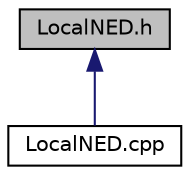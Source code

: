 digraph "LocalNED.h"
{
 // LATEX_PDF_SIZE
  edge [fontname="Helvetica",fontsize="10",labelfontname="Helvetica",labelfontsize="10"];
  node [fontname="Helvetica",fontsize="10",shape=record];
  Node1 [label="LocalNED.h",height=0.2,width=0.4,color="black", fillcolor="grey75", style="filled", fontcolor="black",tooltip="Header file of Osl::Geography::LocalNED class."];
  Node1 -> Node2 [dir="back",color="midnightblue",fontsize="10",style="solid",fontname="Helvetica"];
  Node2 [label="LocalNED.cpp",height=0.2,width=0.4,color="black", fillcolor="white", style="filled",URL="$LocalNED_8cpp.html",tooltip="Source file of Osl::Geography::LocalNED class."];
}
